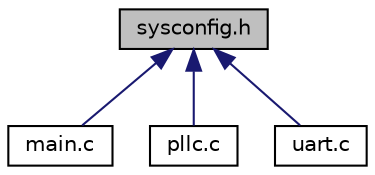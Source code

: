 digraph G
{
  edge [fontname="Helvetica",fontsize="10",labelfontname="Helvetica",labelfontsize="10"];
  node [fontname="Helvetica",fontsize="10",shape=record];
  Node1 [label="sysconfig.h",height=0.2,width=0.4,color="black", fillcolor="grey75", style="filled" fontcolor="black"];
  Node1 -> Node2 [dir=back,color="midnightblue",fontsize="10",style="solid",fontname="Helvetica"];
  Node2 [label="main.c",height=0.2,width=0.4,color="black", fillcolor="white", style="filled",URL="$main_8c.html",tooltip="Main program to test all modules."];
  Node1 -> Node3 [dir=back,color="midnightblue",fontsize="10",style="solid",fontname="Helvetica"];
  Node3 [label="pllc.c",height=0.2,width=0.4,color="black", fillcolor="white", style="filled",URL="$pllc_8c.html",tooltip="Configure PLL module."];
  Node1 -> Node4 [dir=back,color="midnightblue",fontsize="10",style="solid",fontname="Helvetica"];
  Node4 [label="uart.c",height=0.2,width=0.4,color="black", fillcolor="white", style="filled",URL="$uart_8c.html",tooltip="Driver for UART module."];
}
